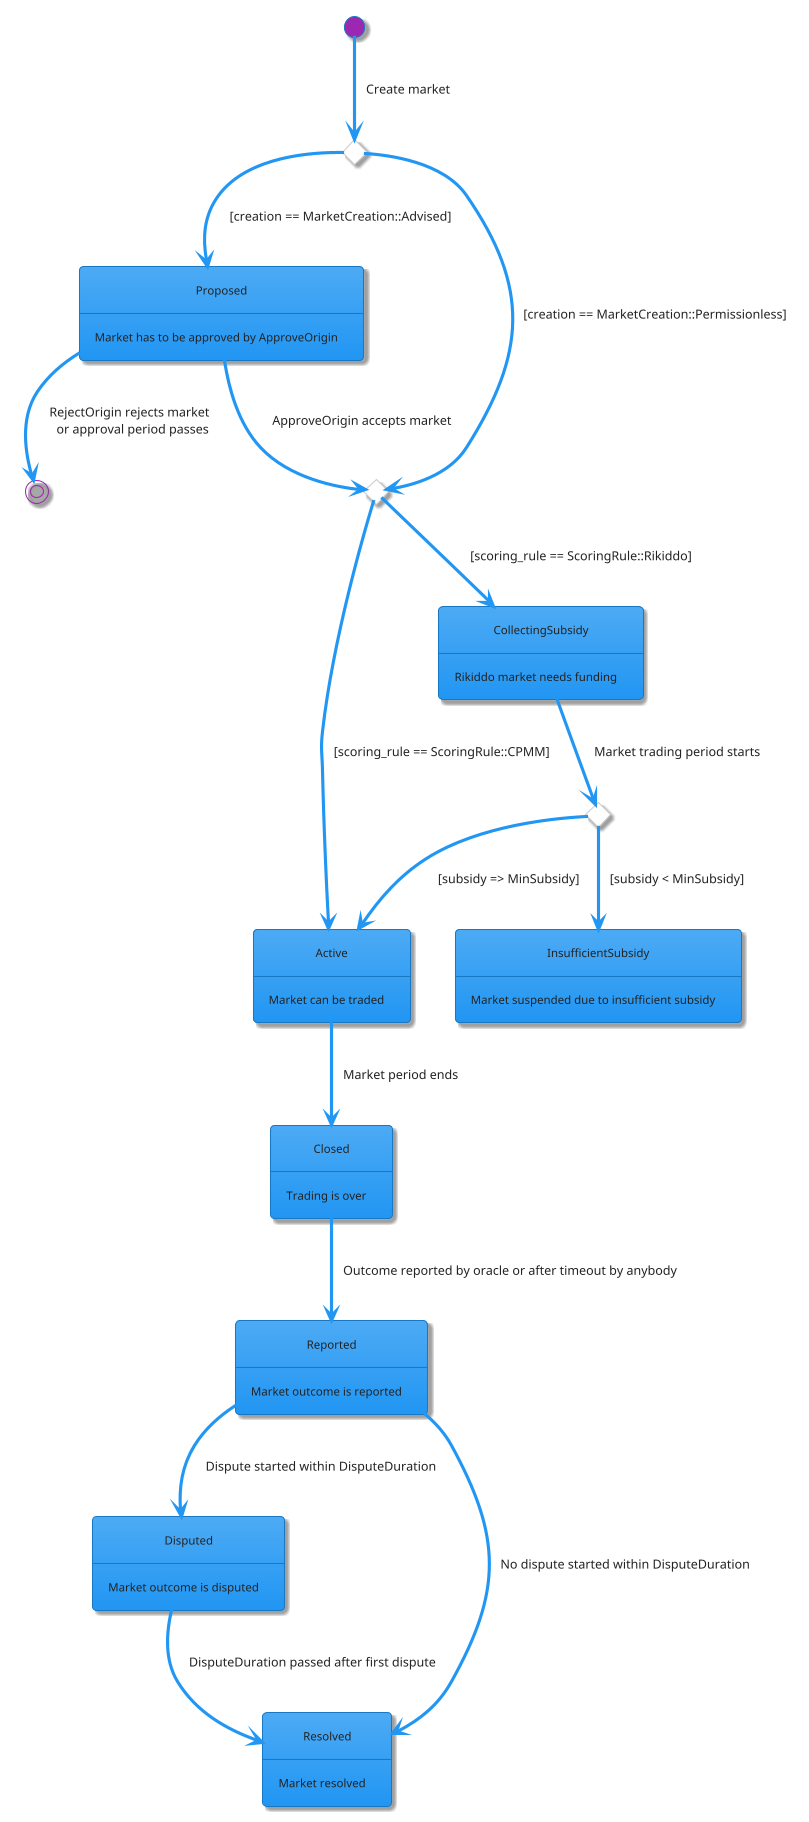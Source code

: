 @startuml
!theme materia

'States
state Active : Market can be traded
state Closed : Trading is over
state CollectingSubsidy : Rikiddo market needs funding
state Disputed: Market outcome is disputed
state InsufficientSubsidy : Market suspended due to insufficient subsidy
state Proposed : Market has to be approved by ApproveOrigin
state Reported : Market outcome is reported
state Resolved : Market resolved

'Choices
state cpmm_or_rikiddo <<choice>>
state advised_or_proposed_cpmm <<choice>>
state enough_subsidy <<choice>>

'Create market
[*] --> advised_or_proposed_cpmm : Create market
advised_or_proposed_cpmm --> cpmm_or_rikiddo : [creation == MarketCreation::Permissionless]
advised_or_proposed_cpmm --> Proposed : [creation == MarketCreation::Advised]

cpmm_or_rikiddo --> Active : [scoring_rule == ScoringRule::CPMM]
cpmm_or_rikiddo --> CollectingSubsidy : [scoring_rule == ScoringRule::Rikiddo]

'Delete or activate a market
Proposed --> cpmm_or_rikiddo : ApproveOrigin accepts market
Proposed --> [*] : RejectOrigin rejects market \n or approval period passes

CollectingSubsidy --> enough_subsidy : Market trading period starts
enough_subsidy --> Active : [subsidy => MinSubsidy]
enough_subsidy --> InsufficientSubsidy : [subsidy < MinSubsidy]

'Report market
Active --> Closed: Market period ends
Closed --> Reported : Outcome reported by oracle or after timeout by anybody

'Dispute or resolve directly
Reported --> Disputed : Dispute started within DisputeDuration
Reported --> Resolved : No dispute started within DisputeDuration

'Disputed market resolves
Disputed --> Resolved : DisputeDuration passed after first dispute

@enduml

